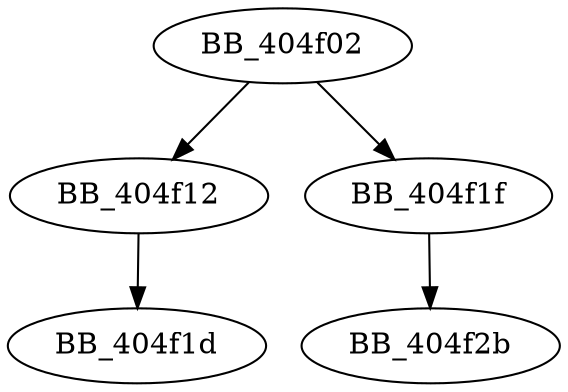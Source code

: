 DiGraph ___crtInitializeCriticalSectionEx{
BB_404f02->BB_404f12
BB_404f02->BB_404f1f
BB_404f12->BB_404f1d
BB_404f1f->BB_404f2b
}
